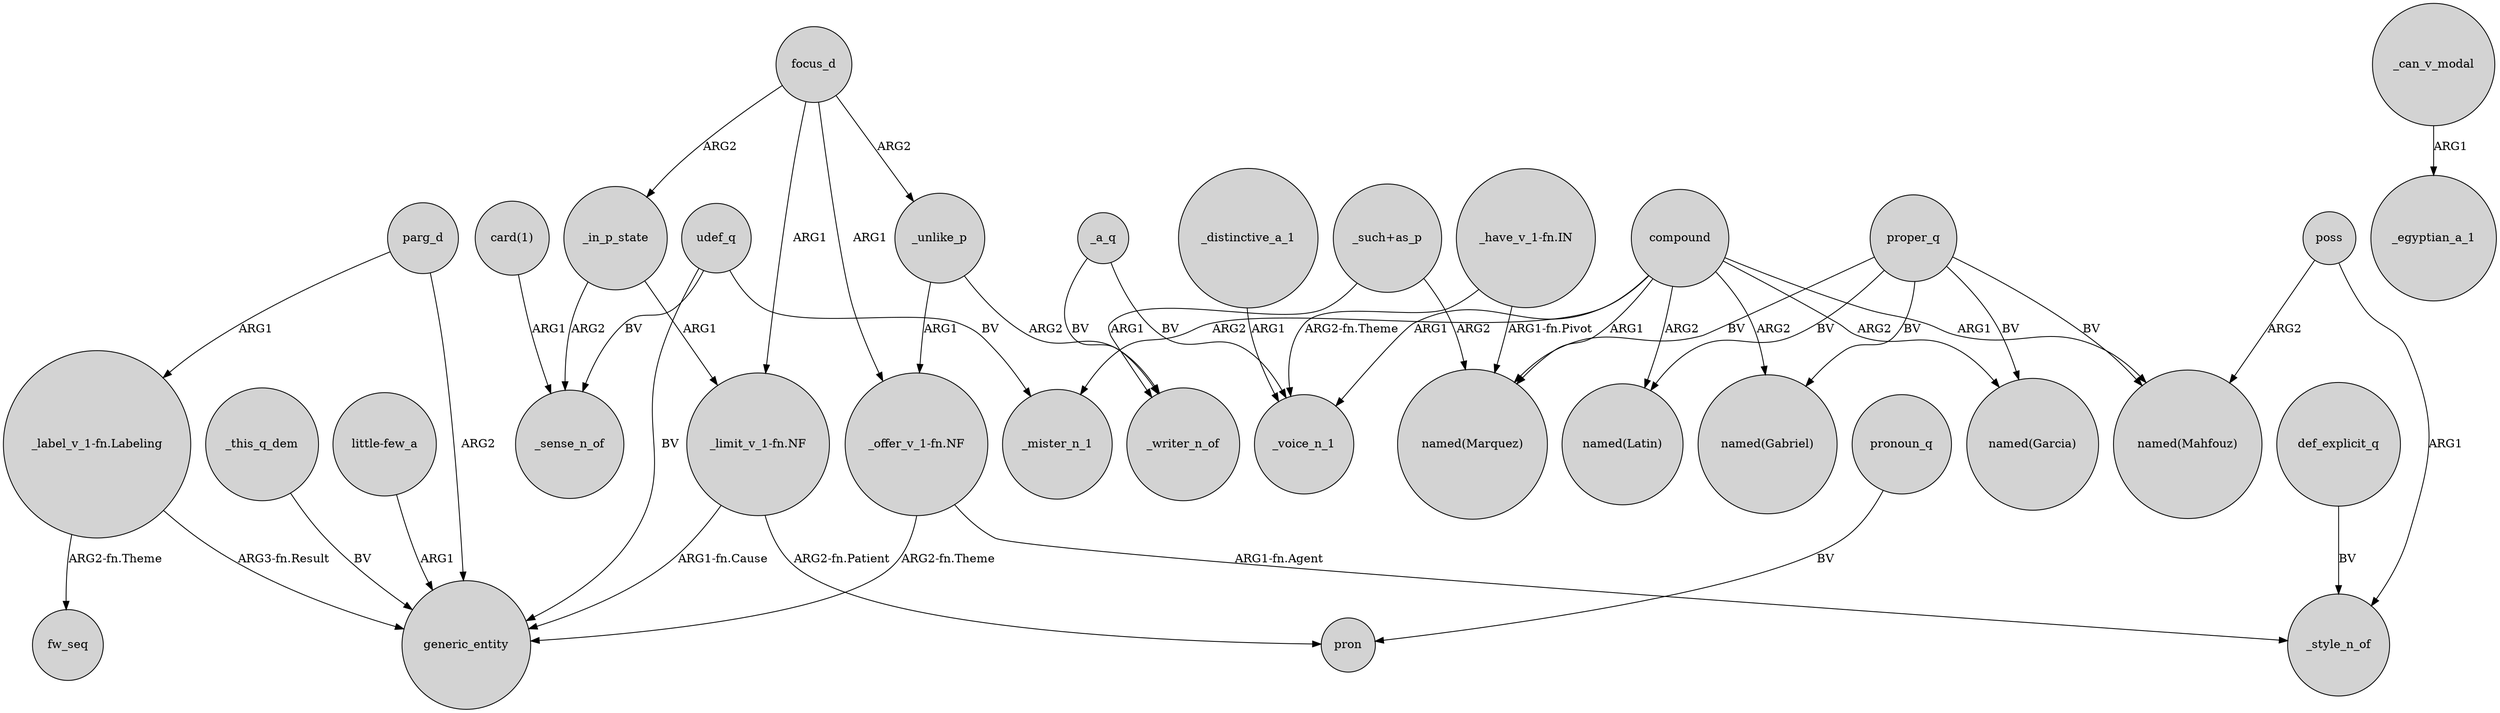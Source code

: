 digraph {
	node [shape=circle style=filled]
	_in_p_state -> "_limit_v_1-fn.NF" [label=ARG1]
	parg_d -> "_label_v_1-fn.Labeling" [label=ARG1]
	"_limit_v_1-fn.NF" -> generic_entity [label="ARG1-fn.Cause"]
	compound -> _voice_n_1 [label=ARG1]
	"_label_v_1-fn.Labeling" -> generic_entity [label="ARG3-fn.Result"]
	udef_q -> generic_entity [label=BV]
	_a_q -> _writer_n_of [label=BV]
	"_have_v_1-fn.IN" -> "named(Marquez)" [label="ARG1-fn.Pivot"]
	parg_d -> generic_entity [label=ARG2]
	compound -> _mister_n_1 [label=ARG2]
	focus_d -> _in_p_state [label=ARG2]
	"_such+as_p" -> "named(Marquez)" [label=ARG2]
	udef_q -> _mister_n_1 [label=BV]
	_distinctive_a_1 -> _voice_n_1 [label=ARG1]
	"_limit_v_1-fn.NF" -> pron [label="ARG2-fn.Patient"]
	"card(1)" -> _sense_n_of [label=ARG1]
	focus_d -> "_limit_v_1-fn.NF" [label=ARG1]
	compound -> "named(Garcia)" [label=ARG2]
	_in_p_state -> _sense_n_of [label=ARG2]
	pronoun_q -> pron [label=BV]
	compound -> "named(Gabriel)" [label=ARG2]
	"_offer_v_1-fn.NF" -> _style_n_of [label="ARG1-fn.Agent"]
	focus_d -> "_offer_v_1-fn.NF" [label=ARG1]
	_this_q_dem -> generic_entity [label=BV]
	udef_q -> _sense_n_of [label=BV]
	"_such+as_p" -> _writer_n_of [label=ARG1]
	compound -> "named(Mahfouz)" [label=ARG1]
	_a_q -> _voice_n_1 [label=BV]
	"_offer_v_1-fn.NF" -> generic_entity [label="ARG2-fn.Theme"]
	_can_v_modal -> _egyptian_a_1 [label=ARG1]
	proper_q -> "named(Gabriel)" [label=BV]
	proper_q -> "named(Garcia)" [label=BV]
	focus_d -> _unlike_p [label=ARG2]
	proper_q -> "named(Mahfouz)" [label=BV]
	poss -> _style_n_of [label=ARG1]
	"_have_v_1-fn.IN" -> _voice_n_1 [label="ARG2-fn.Theme"]
	proper_q -> "named(Marquez)" [label=BV]
	proper_q -> "named(Latin)" [label=BV]
	_unlike_p -> "_offer_v_1-fn.NF" [label=ARG1]
	"_label_v_1-fn.Labeling" -> fw_seq [label="ARG2-fn.Theme"]
	def_explicit_q -> _style_n_of [label=BV]
	poss -> "named(Mahfouz)" [label=ARG2]
	_unlike_p -> _writer_n_of [label=ARG2]
	compound -> "named(Latin)" [label=ARG2]
	compound -> "named(Marquez)" [label=ARG1]
	"little-few_a" -> generic_entity [label=ARG1]
}
